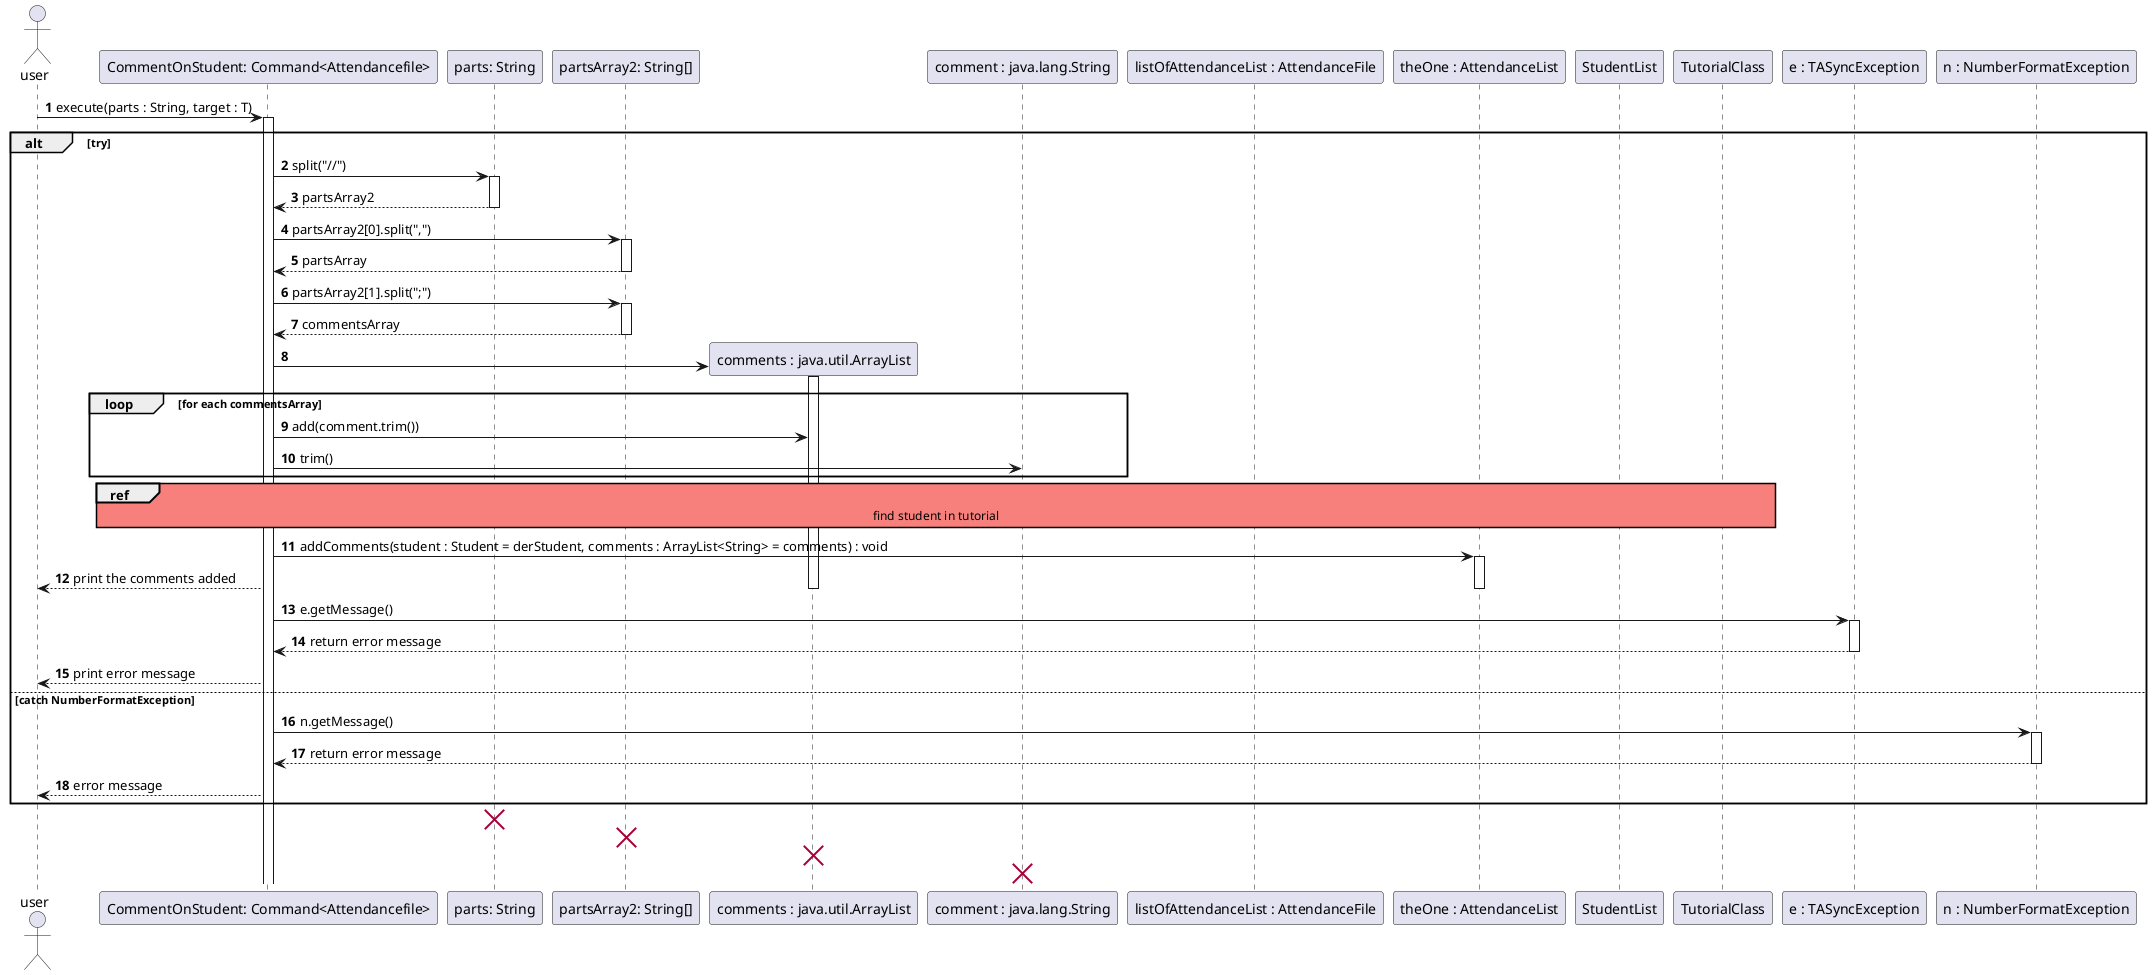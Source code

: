 @startuml
'https://plantuml.com/sequence-diagram
actor user
autonumber

participant "CommentOnStudent: Command<Attendancefile>" as command
participant "parts: String" as parts
participant "partsArray2: String[]" as partsArray
participant "comments : java.util.ArrayList" as comments
participant "comment : java.lang.String" as comment
participant "listOfAttendanceList : AttendanceFile" as listOfAttendanceList
participant "theOne : AttendanceList" as theOne
participant "StudentList" as studentList
participant "TutorialClass" as tutorialClass
participant "e : TASyncException" as e
participant "n : NumberFormatException" as n


skinparam sequenceReferenceBackgroundColor #f7807c
skinparam sequenceAltBackgroundColor #f7807c


user -> command : execute(parts : String, target : T)
activate command
alt try

    command -> parts : split("//")
    activate parts
    parts --> command : partsArray2
    deactivate parts
    command -> partsArray : partsArray2[0].split(",")
    activate partsArray
    command <-- partsArray : partsArray
    deactivate partsArray
    command -> partsArray : partsArray2[1].split(";")
    activate partsArray
    command <-- partsArray : commentsArray
    deactivate partsArray
    create comments
    command -> comments
    activate comments

    loop for each commentsArray
    command -> comments : add(comment.trim())
    command -> comment : trim()
    end loop

ref over command, listOfAttendanceList, theOne, tutorialClass, studentList
find student in tutorial
end ref


    command -> theOne : addComments(student : Student = derStudent, comments : ArrayList<String> = comments) : void
    activate theOne
    command --> user : print the comments added
    deactivate comments

deactivate theOne
    command -> e : e.getMessage()
        activate e
        e --> command : return error message
        deactivate e
        command --> user  : print error message

        else catch NumberFormatException
         command -> n : n.getMessage()
         activate n
         n --> command : return error message
         deactivate n
         command --> user : error message
end
destroy parts
destroy partsArray
destroy comments
destroy comment

@enduml